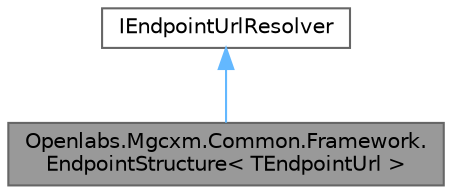 digraph "Openlabs.Mgcxm.Common.Framework.EndpointStructure&lt; TEndpointUrl &gt;"
{
 // LATEX_PDF_SIZE
  bgcolor="transparent";
  edge [fontname=Helvetica,fontsize=10,labelfontname=Helvetica,labelfontsize=10];
  node [fontname=Helvetica,fontsize=10,shape=box,height=0.2,width=0.4];
  Node1 [id="Node000001",label="Openlabs.Mgcxm.Common.Framework.\lEndpointStructure\< TEndpointUrl \>",height=0.2,width=0.4,color="gray40", fillcolor="grey60", style="filled", fontcolor="black",tooltip=" "];
  Node2 -> Node1 [id="edge1_Node000001_Node000002",dir="back",color="steelblue1",style="solid",tooltip=" "];
  Node2 [id="Node000002",label="IEndpointUrlResolver",height=0.2,width=0.4,color="gray40", fillcolor="white", style="filled",URL="$interface_openlabs_1_1_mgcxm_1_1_common_1_1_framework_1_1_i_endpoint_url_resolver.html",tooltip=" "];
}
